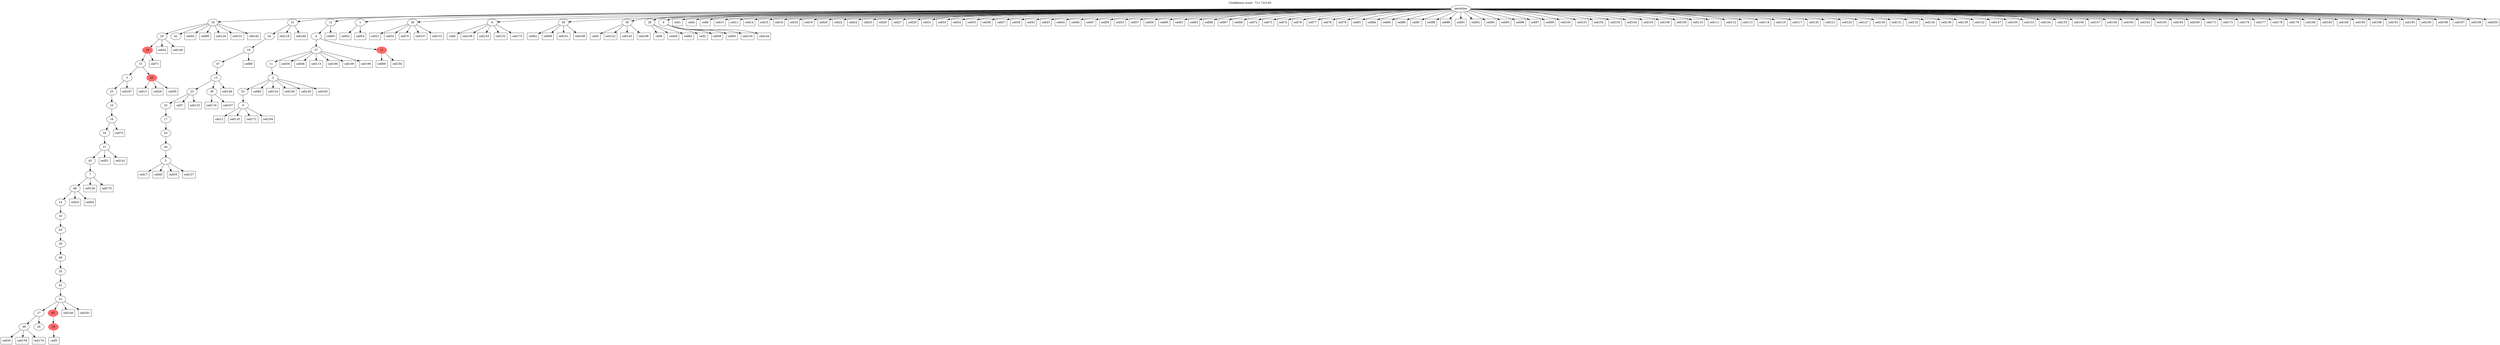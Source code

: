 digraph g {
	"48" -> "49";
	"49" [label="49"];
	"48" -> "50";
	"50" [label="26"];
	"46" -> "47";
	"47" [color=indianred1, style=filled, label="16"];
	"45" -> "46";
	"46" [color=indianred1, style=filled, label="45"];
	"45" -> "48";
	"48" [label="27"];
	"44" -> "45";
	"45" [label="22"];
	"43" -> "44";
	"44" [label="41"];
	"42" -> "43";
	"43" [label="35"];
	"41" -> "42";
	"42" [label="48"];
	"40" -> "41";
	"41" [label="29"];
	"39" -> "40";
	"40" [label="50"];
	"38" -> "39";
	"39" [label="30"];
	"37" -> "38";
	"38" [label="14"];
	"36" -> "37";
	"37" [label="46"];
	"35" -> "36";
	"36" [label="7"];
	"34" -> "35";
	"35" [label="45"];
	"33" -> "34";
	"34" [label="21"];
	"32" -> "33";
	"33" [label="34"];
	"31" -> "32";
	"32" [label="16"];
	"30" -> "31";
	"31" [label="10"];
	"29" -> "30";
	"30" [label="25"];
	"27" -> "28";
	"28" [color=indianred1, style=filled, label="20"];
	"27" -> "29";
	"29" [label="3"];
	"26" -> "27";
	"27" [label="15"];
	"25" -> "26";
	"26" [color=indianred1, style=filled, label="18"];
	"24" -> "25";
	"25" [label="20"];
	"24" -> "51";
	"51" [label="42"];
	"19" -> "20";
	"20" [label="5"];
	"18" -> "19";
	"19" [label="44"];
	"17" -> "18";
	"18" [label="43"];
	"16" -> "17";
	"17" [label="17"];
	"15" -> "16";
	"16" [label="32"];
	"13" -> "14";
	"14" [label="38"];
	"13" -> "15";
	"15" [label="23"];
	"12" -> "13";
	"13" [label="13"];
	"11" -> "12";
	"12" [label="47"];
	"10" -> "11";
	"11" [label="19"];
	"9" -> "10";
	"10" [label="24"];
	"6" -> "7";
	"7" [label="9"];
	"5" -> "6";
	"6" [label="33"];
	"4" -> "5";
	"5" [label="2"];
	"3" -> "4";
	"4" [label="11"];
	"2" -> "3";
	"3" [label="37"];
	"2" -> "8";
	"8" [color=indianred1, style=filled, label="12"];
	"1" -> "2";
	"2" [label="4"];
	"0" -> "1";
	"1" [label="12"];
	"0" -> "9";
	"9" [label="31"];
	"0" -> "21";
	"21" [label="1"];
	"0" -> "22";
	"22" [label="36"];
	"0" -> "23";
	"23" [label="8"];
	"0" -> "24";
	"24" [label="18"];
	"0" -> "52";
	"52" [label="40"];
	"0" -> "53";
	"53" [label="39"];
	"0" -> "54";
	"54" [label="28"];
	"0" -> "55";
	"55" [label="6"];
	"0" [label="germline"];
	"0" -> "cell1";
	"cell1" [shape=box];
	"55" -> "cell2";
	"cell2" [shape=box];
	"53" -> "cell3";
	"cell3" [shape=box];
	"0" -> "cell4";
	"cell4" [shape=box];
	"47" -> "cell5";
	"cell5" [shape=box];
	"23" -> "cell6";
	"cell6" [shape=box];
	"15" -> "cell7";
	"cell7" [shape=box];
	"0" -> "cell8";
	"cell8" [shape=box];
	"54" -> "cell9";
	"cell9" [shape=box];
	"0" -> "cell10";
	"cell10" [shape=box];
	"0" -> "cell11";
	"cell11" [shape=box];
	"7" -> "cell12";
	"cell12" [shape=box];
	"28" -> "cell13";
	"cell13" [shape=box];
	"0" -> "cell14";
	"cell14" [shape=box];
	"0" -> "cell15";
	"cell15" [shape=box];
	"0" -> "cell16";
	"cell16" [shape=box];
	"20" -> "cell17";
	"cell17" [shape=box];
	"0" -> "cell18";
	"cell18" [shape=box];
	"0" -> "cell19";
	"cell19" [shape=box];
	"0" -> "cell20";
	"cell20" [shape=box];
	"22" -> "cell21";
	"cell21" [shape=box];
	"0" -> "cell22";
	"cell22" [shape=box];
	"37" -> "cell23";
	"cell23" [shape=box];
	"0" -> "cell24";
	"cell24" [shape=box];
	"0" -> "cell25";
	"cell25" [shape=box];
	"0" -> "cell26";
	"cell26" [shape=box];
	"0" -> "cell27";
	"cell27" [shape=box];
	"28" -> "cell28";
	"cell28" [shape=box];
	"0" -> "cell29";
	"cell29" [shape=box];
	"49" -> "cell30";
	"cell30" [shape=box];
	"0" -> "cell31";
	"cell31" [shape=box];
	"22" -> "cell32";
	"cell32" [shape=box];
	"0" -> "cell33";
	"cell33" [shape=box];
	"0" -> "cell34";
	"cell34" [shape=box];
	"0" -> "cell35";
	"cell35" [shape=box];
	"0" -> "cell36";
	"cell36" [shape=box];
	"0" -> "cell37";
	"cell37" [shape=box];
	"3" -> "cell38";
	"cell38" [shape=box];
	"0" -> "cell39";
	"cell39" [shape=box];
	"20" -> "cell40";
	"cell40" [shape=box];
	"0" -> "cell41";
	"cell41" [shape=box];
	"25" -> "cell42";
	"cell42" [shape=box];
	"0" -> "cell43";
	"cell43" [shape=box];
	"0" -> "cell44";
	"cell44" [shape=box];
	"24" -> "cell45";
	"cell45" [shape=box];
	"0" -> "cell46";
	"cell46" [shape=box];
	"0" -> "cell47";
	"cell47" [shape=box];
	"3" -> "cell48";
	"cell48" [shape=box];
	"54" -> "cell49";
	"cell49" [shape=box];
	"0" -> "cell50";
	"cell50" [shape=box];
	"34" -> "cell51";
	"cell51" [shape=box];
	"21" -> "cell52";
	"cell52" [shape=box];
	"0" -> "cell53";
	"cell53" [shape=box];
	"21" -> "cell54";
	"cell54" [shape=box];
	"20" -> "cell55";
	"cell55" [shape=box];
	"28" -> "cell56";
	"cell56" [shape=box];
	"0" -> "cell57";
	"cell57" [shape=box];
	"55" -> "cell58";
	"cell58" [shape=box];
	"0" -> "cell59";
	"cell59" [shape=box];
	"0" -> "cell60";
	"cell60" [shape=box];
	"0" -> "cell61";
	"cell61" [shape=box];
	"52" -> "cell62";
	"cell62" [shape=box];
	"0" -> "cell63";
	"cell63" [shape=box];
	"37" -> "cell64";
	"cell64" [shape=box];
	"1" -> "cell65";
	"cell65" [shape=box];
	"0" -> "cell66";
	"cell66" [shape=box];
	"0" -> "cell67";
	"cell67" [shape=box];
	"0" -> "cell68";
	"cell68" [shape=box];
	"8" -> "cell69";
	"cell69" [shape=box];
	"22" -> "cell70";
	"cell70" [shape=box];
	"26" -> "cell71";
	"cell71" [shape=box];
	"0" -> "cell72";
	"cell72" [shape=box];
	"0" -> "cell73";
	"cell73" [shape=box];
	"0" -> "cell74";
	"cell74" [shape=box];
	"32" -> "cell75";
	"cell75" [shape=box];
	"0" -> "cell76";
	"cell76" [shape=box];
	"0" -> "cell77";
	"cell77" [shape=box];
	"0" -> "cell78";
	"cell78" [shape=box];
	"0" -> "cell79";
	"cell79" [shape=box];
	"11" -> "cell80";
	"cell80" [shape=box];
	"0" -> "cell81";
	"cell81" [shape=box];
	"54" -> "cell82";
	"cell82" [shape=box];
	"5" -> "cell83";
	"cell83" [shape=box];
	"0" -> "cell84";
	"cell84" [shape=box];
	"0" -> "cell85";
	"cell85" [shape=box];
	"0" -> "cell86";
	"cell86" [shape=box];
	"0" -> "cell87";
	"cell87" [shape=box];
	"0" -> "cell88";
	"cell88" [shape=box];
	"0" -> "cell89";
	"cell89" [shape=box];
	"24" -> "cell90";
	"cell90" [shape=box];
	"0" -> "cell91";
	"cell91" [shape=box];
	"0" -> "cell92";
	"cell92" [shape=box];
	"55" -> "cell93";
	"cell93" [shape=box];
	"0" -> "cell94";
	"cell94" [shape=box];
	"0" -> "cell95";
	"cell95" [shape=box];
	"0" -> "cell96";
	"cell96" [shape=box];
	"0" -> "cell97";
	"cell97" [shape=box];
	"0" -> "cell98";
	"cell98" [shape=box];
	"52" -> "cell99";
	"cell99" [shape=box];
	"0" -> "cell100";
	"cell100" [shape=box];
	"0" -> "cell101";
	"cell101" [shape=box];
	"0" -> "cell102";
	"cell102" [shape=box];
	"0" -> "cell103";
	"cell103" [shape=box];
	"0" -> "cell104";
	"cell104" [shape=box];
	"0" -> "cell105";
	"cell105" [shape=box];
	"0" -> "cell106";
	"cell106" [shape=box];
	"22" -> "cell107";
	"cell107" [shape=box];
	"23" -> "cell108";
	"cell108" [shape=box];
	"0" -> "cell109";
	"cell109" [shape=box];
	"0" -> "cell110";
	"cell110" [shape=box];
	"0" -> "cell111";
	"cell111" [shape=box];
	"0" -> "cell112";
	"cell112" [shape=box];
	"0" -> "cell113";
	"cell113" [shape=box];
	"0" -> "cell114";
	"cell114" [shape=box];
	"3" -> "cell115";
	"cell115" [shape=box];
	"0" -> "cell116";
	"cell116" [shape=box];
	"0" -> "cell117";
	"cell117" [shape=box];
	"9" -> "cell118";
	"cell118" [shape=box];
	"14" -> "cell119";
	"cell119" [shape=box];
	"0" -> "cell120";
	"cell120" [shape=box];
	"0" -> "cell121";
	"cell121" [shape=box];
	"53" -> "cell122";
	"cell122" [shape=box];
	"15" -> "cell123";
	"cell123" [shape=box];
	"5" -> "cell124";
	"cell124" [shape=box];
	"0" -> "cell125";
	"cell125" [shape=box];
	"36" -> "cell126";
	"cell126" [shape=box];
	"0" -> "cell127";
	"cell127" [shape=box];
	"24" -> "cell128";
	"cell128" [shape=box];
	"55" -> "cell129";
	"cell129" [shape=box];
	"0" -> "cell130";
	"cell130" [shape=box];
	"0" -> "cell131";
	"cell131" [shape=box];
	"0" -> "cell132";
	"cell132" [shape=box];
	"22" -> "cell133";
	"cell133" [shape=box];
	"0" -> "cell134";
	"cell134" [shape=box];
	"7" -> "cell135";
	"cell135" [shape=box];
	"5" -> "cell136";
	"cell136" [shape=box];
	"20" -> "cell137";
	"cell137" [shape=box];
	"0" -> "cell138";
	"cell138" [shape=box];
	"0" -> "cell139";
	"cell139" [shape=box];
	"5" -> "cell140";
	"cell140" [shape=box];
	"34" -> "cell141";
	"cell141" [shape=box];
	"0" -> "cell142";
	"cell142" [shape=box];
	"23" -> "cell143";
	"cell143" [shape=box];
	"55" -> "cell144";
	"cell144" [shape=box];
	"53" -> "cell145";
	"cell145" [shape=box];
	"45" -> "cell146";
	"cell146" [shape=box];
	"0" -> "cell147";
	"cell147" [shape=box];
	"25" -> "cell148";
	"cell148" [shape=box];
	"13" -> "cell149";
	"cell149" [shape=box];
	"0" -> "cell150";
	"cell150" [shape=box];
	"24" -> "cell151";
	"cell151" [shape=box];
	"23" -> "cell152";
	"cell152" [shape=box];
	"0" -> "cell153";
	"cell153" [shape=box];
	"0" -> "cell154";
	"cell154" [shape=box];
	"0" -> "cell155";
	"cell155" [shape=box];
	"0" -> "cell156";
	"cell156" [shape=box];
	"0" -> "cell157";
	"cell157" [shape=box];
	"0" -> "cell158";
	"cell158" [shape=box];
	"49" -> "cell159";
	"cell159" [shape=box];
	"0" -> "cell160";
	"cell160" [shape=box];
	"52" -> "cell161";
	"cell161" [shape=box];
	"0" -> "cell162";
	"cell162" [shape=box];
	"0" -> "cell163";
	"cell163" [shape=box];
	"0" -> "cell164";
	"cell164" [shape=box];
	"5" -> "cell165";
	"cell165" [shape=box];
	"0" -> "cell166";
	"cell166" [shape=box];
	"14" -> "cell167";
	"cell167" [shape=box];
	"52" -> "cell168";
	"cell168" [shape=box];
	"9" -> "cell169";
	"cell169" [shape=box];
	"36" -> "cell170";
	"cell170" [shape=box];
	"0" -> "cell171";
	"cell171" [shape=box];
	"7" -> "cell172";
	"cell172" [shape=box];
	"0" -> "cell173";
	"cell173" [shape=box];
	"49" -> "cell174";
	"cell174" [shape=box];
	"23" -> "cell175";
	"cell175" [shape=box];
	"0" -> "cell176";
	"cell176" [shape=box];
	"0" -> "cell177";
	"cell177" [shape=box];
	"0" -> "cell178";
	"cell178" [shape=box];
	"0" -> "cell179";
	"cell179" [shape=box];
	"0" -> "cell180";
	"cell180" [shape=box];
	"45" -> "cell181";
	"cell181" [shape=box];
	"24" -> "cell182";
	"cell182" [shape=box];
	"0" -> "cell183";
	"cell183" [shape=box];
	"0" -> "cell184";
	"cell184" [shape=box];
	"0" -> "cell185";
	"cell185" [shape=box];
	"3" -> "cell186";
	"cell186" [shape=box];
	"29" -> "cell187";
	"cell187" [shape=box];
	"53" -> "cell188";
	"cell188" [shape=box];
	"0" -> "cell189";
	"cell189" [shape=box];
	"3" -> "cell190";
	"cell190" [shape=box];
	"0" -> "cell191";
	"cell191" [shape=box];
	"8" -> "cell192";
	"cell192" [shape=box];
	"0" -> "cell193";
	"cell193" [shape=box];
	"7" -> "cell194";
	"cell194" [shape=box];
	"0" -> "cell195";
	"cell195" [shape=box];
	"0" -> "cell196";
	"cell196" [shape=box];
	"0" -> "cell197";
	"cell197" [shape=box];
	"0" -> "cell198";
	"cell198" [shape=box];
	"3" -> "cell199";
	"cell199" [shape=box];
	"0" -> "cell200";
	"cell200" [shape=box];
	labelloc="t";
	label="Confidence score: -711.722145";
}
